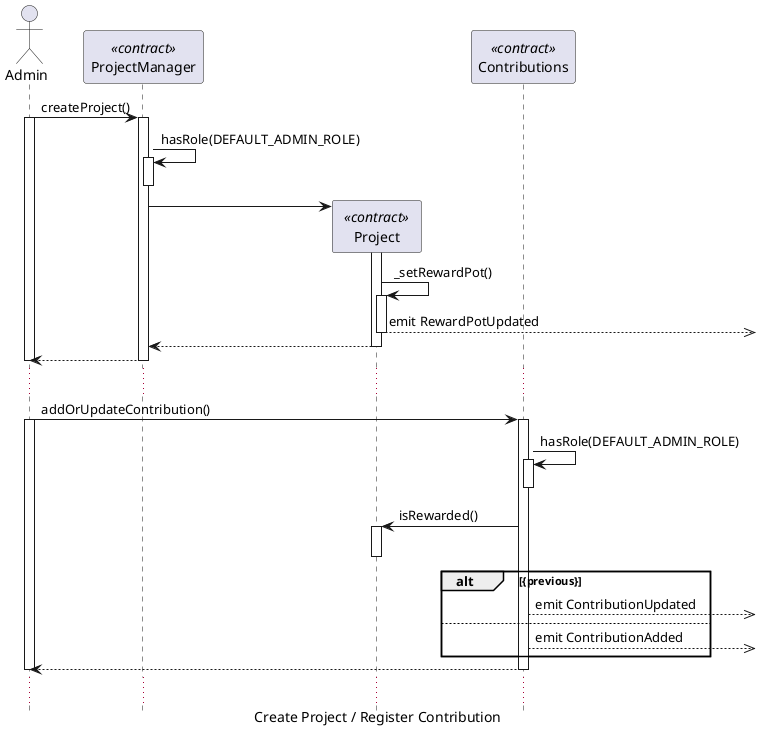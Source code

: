 @startuml
 
' Python 3 Collections
' https://github.com/python/cpython/blob/v3.8.5/Lib/_collections_abc.py
 
' https://plantuml.com/class-diagram
' https://plantuml.com/sequence-diagram
' https://plantuml-documentation.readthedocs.io/en/latest/formatting/all-skin-params.html
' https://plantuml-documentation.readthedocs.io/en/latest/formatting/all-skin-params.html#class
 
skinparam {
  DefaultFontName Monaco
  'DefaultFontName Consolas
  MinClassWidth 75
  ClassFontStyle bold
  ParticipantPadding 20
  BoxPadding 300
  GroupBorderThickness 1
  GroupBorderShadowing false
  PageMargin 10
}
 
hide Circle
hide Footbox
caption Create Project / Register Contribution

Actor "Admin" as admin 
Participant "ProjectManager" as pm <<contract>>
Participant "Project" as prj <<contract>>
Participant "Contributions" as cntrb <<contract>>


admin -> pm ++ : createProject()
admin++
  pm -> pm ++ : hasRole(DEFAULT_ADMIN_ROLE)
  pm --
  pm -> prj **
    prj ++
      prj -> prj ++ : _setRewardPot()
        prj -->>] : emit RewardPotUpdated
      prj --
    pm <-- prj
    prj --
  admin <-- pm --
admin --

...

admin -> cntrb ++ : addOrUpdateContribution()
admin ++
  cntrb -> cntrb ++ : hasRole(DEFAULT_ADMIN_ROLE)
  cntrb --
  cntrb -> prj ++ : isRewarded()
  prj --
    alt {previous}
      cntrb -->>] : emit ContributionUpdated
    else
      cntrb -->>] : emit ContributionAdded
    end
  admin <-- cntrb --
admin --
...
 
@enduml